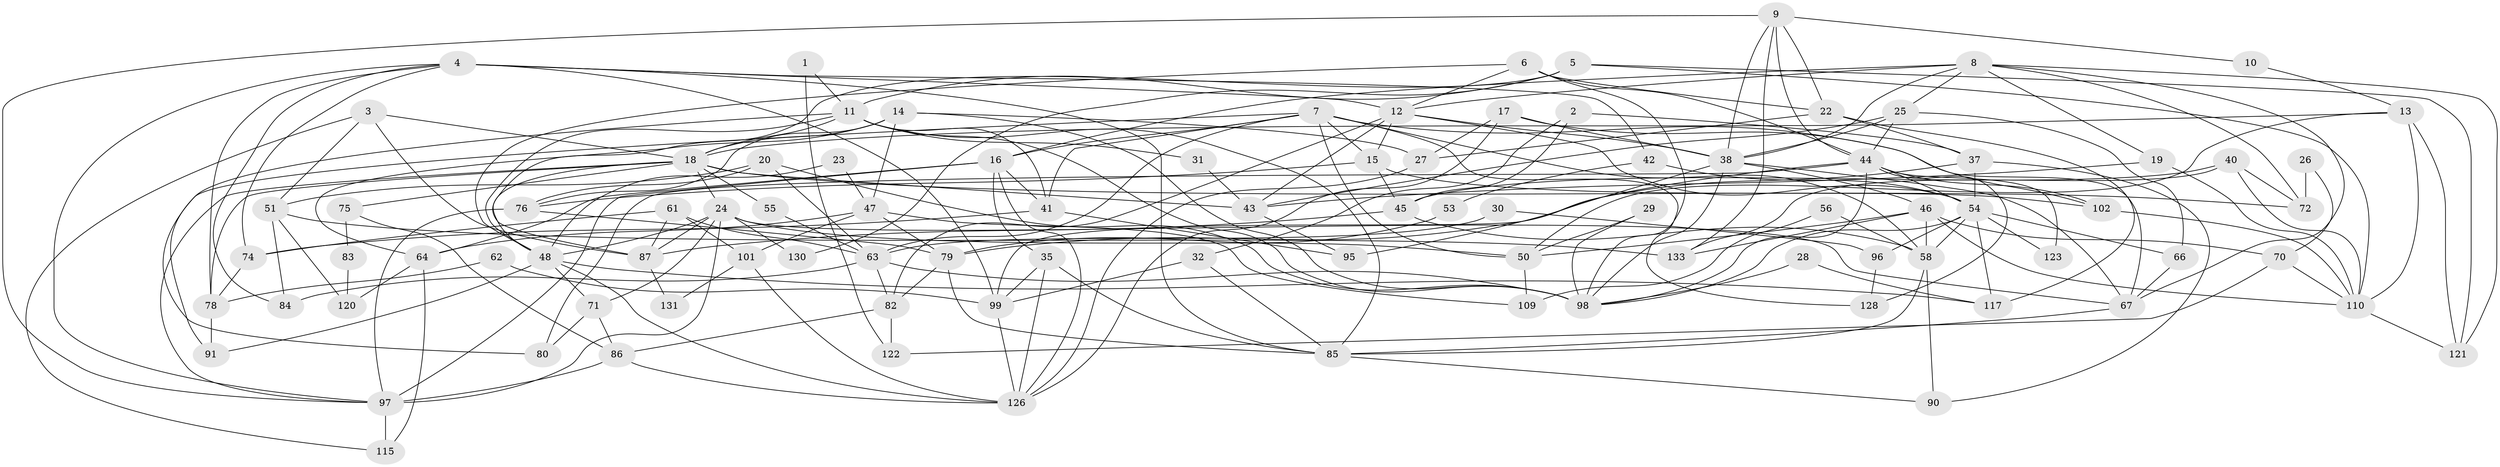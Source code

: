 // Generated by graph-tools (version 1.1) at 2025/52/02/27/25 19:52:03]
// undirected, 93 vertices, 223 edges
graph export_dot {
graph [start="1"]
  node [color=gray90,style=filled];
  1;
  2;
  3 [super="+33"];
  4 [super="+116"];
  5;
  6 [super="+134"];
  7 [super="+39"];
  8 [super="+77"];
  9 [super="+34"];
  10;
  11 [super="+108"];
  12 [super="+60"];
  13 [super="+125"];
  14 [super="+36"];
  15 [super="+21"];
  16 [super="+73"];
  17 [super="+104"];
  18 [super="+88"];
  19;
  20;
  22;
  23;
  24 [super="+89"];
  25 [super="+105"];
  26;
  27 [super="+103"];
  28;
  29;
  30;
  31;
  32;
  35;
  37 [super="+132"];
  38 [super="+65"];
  40 [super="+111"];
  41 [super="+57"];
  42;
  43 [super="+49"];
  44 [super="+114"];
  45;
  46 [super="+94"];
  47 [super="+93"];
  48 [super="+52"];
  50;
  51 [super="+81"];
  53;
  54 [super="+69"];
  55;
  56 [super="+59"];
  58 [super="+129"];
  61;
  62;
  63 [super="+124"];
  64;
  66;
  67 [super="+68"];
  70;
  71;
  72;
  74;
  75;
  76;
  78 [super="+113"];
  79 [super="+92"];
  80;
  82;
  83;
  84;
  85 [super="+107"];
  86 [super="+119"];
  87 [super="+112"];
  90;
  91;
  95;
  96;
  97 [super="+100"];
  98 [super="+118"];
  99 [super="+106"];
  101 [super="+127"];
  102;
  109;
  110;
  115;
  117;
  120;
  121;
  122;
  123;
  126;
  128;
  130;
  131;
  133;
  1 -- 122;
  1 -- 11;
  2 -- 37 [weight=2];
  2 -- 45;
  2 -- 32;
  3 -- 51;
  3 -- 87;
  3 -- 115;
  3 -- 18;
  4 -- 99;
  4 -- 74;
  4 -- 84;
  4 -- 78;
  4 -- 85;
  4 -- 42;
  4 -- 12;
  4 -- 97;
  5 -- 121;
  5 -- 110;
  5 -- 130;
  5 -- 11;
  5 -- 87;
  6 -- 48;
  6 -- 22;
  6 -- 98;
  6 -- 12;
  6 -- 44;
  7 -- 58;
  7 -- 50;
  7 -- 63;
  7 -- 128;
  7 -- 16;
  7 -- 67;
  7 -- 41;
  7 -- 91;
  7 -- 15 [weight=2];
  8 -- 72;
  8 -- 19;
  8 -- 121;
  8 -- 12;
  8 -- 38;
  8 -- 25;
  8 -- 67;
  8 -- 16;
  9 -- 97;
  9 -- 133;
  9 -- 10;
  9 -- 22;
  9 -- 44;
  9 -- 38;
  10 -- 13;
  11 -- 18;
  11 -- 41;
  11 -- 80;
  11 -- 98;
  11 -- 85;
  11 -- 31;
  11 -- 48;
  12 -- 43;
  12 -- 82;
  12 -- 54;
  12 -- 15;
  12 -- 38;
  13 -- 110;
  13 -- 50;
  13 -- 121;
  13 -- 18;
  14 -- 18;
  14 -- 76;
  14 -- 64;
  14 -- 98;
  14 -- 27;
  14 -- 47;
  15 -- 45;
  15 -- 102;
  15 -- 76;
  16 -- 35;
  16 -- 41;
  16 -- 64;
  16 -- 126;
  16 -- 97;
  17 -- 126;
  17 -- 27;
  17 -- 102;
  17 -- 38;
  18 -- 24;
  18 -- 72;
  18 -- 75;
  18 -- 97;
  18 -- 55;
  18 -- 78;
  18 -- 43;
  18 -- 48;
  19 -- 110;
  19 -- 43;
  20 -- 98;
  20 -- 76;
  20 -- 51;
  20 -- 63;
  22 -- 117;
  22 -- 27;
  22 -- 37;
  23 -- 47;
  23 -- 48;
  24 -- 71;
  24 -- 50;
  24 -- 97;
  24 -- 130;
  24 -- 48;
  24 -- 67;
  24 -- 87;
  25 -- 44;
  25 -- 38;
  25 -- 66;
  25 -- 43;
  26 -- 70;
  26 -- 72;
  27 -- 126;
  28 -- 117;
  28 -- 98;
  29 -- 50;
  29 -- 98;
  30 -- 96;
  30 -- 63;
  31 -- 43;
  32 -- 99;
  32 -- 85;
  35 -- 126;
  35 -- 99;
  35 -- 85;
  37 -- 54;
  37 -- 90;
  37 -- 79;
  38 -- 98;
  38 -- 46;
  38 -- 95;
  38 -- 67;
  40 -- 133;
  40 -- 72;
  40 -- 45;
  40 -- 110;
  41 -- 74;
  41 -- 95;
  42 -- 53;
  42 -- 54;
  43 -- 95;
  44 -- 98;
  44 -- 102;
  44 -- 123;
  44 -- 128;
  44 -- 80;
  44 -- 99;
  44 -- 54;
  45 -- 58;
  45 -- 87;
  46 -- 58;
  46 -- 50;
  46 -- 70;
  46 -- 110;
  46 -- 133;
  47 -- 109;
  47 -- 64;
  47 -- 101;
  47 -- 79;
  48 -- 91;
  48 -- 126;
  48 -- 117;
  48 -- 71;
  50 -- 109;
  51 -- 84;
  51 -- 133;
  51 -- 120;
  53 -- 79;
  54 -- 98;
  54 -- 58;
  54 -- 96;
  54 -- 66;
  54 -- 117;
  54 -- 123;
  55 -- 63;
  56 -- 109 [weight=2];
  56 -- 58;
  58 -- 90;
  58 -- 85;
  61 -- 63;
  61 -- 74;
  61 -- 87;
  61 -- 101;
  62 -- 99;
  62 -- 78;
  63 -- 98;
  63 -- 82;
  63 -- 84;
  64 -- 115;
  64 -- 120;
  66 -- 67;
  67 -- 85;
  70 -- 110;
  70 -- 122;
  71 -- 80;
  71 -- 86;
  74 -- 78;
  75 -- 83;
  75 -- 86;
  76 -- 97;
  76 -- 79;
  78 -- 91;
  79 -- 82;
  79 -- 85;
  82 -- 122;
  82 -- 86;
  83 -- 120;
  85 -- 90;
  86 -- 126;
  86 -- 97;
  87 -- 131;
  96 -- 128;
  97 -- 115;
  99 -- 126;
  101 -- 131;
  101 -- 126;
  102 -- 110;
  110 -- 121;
}

